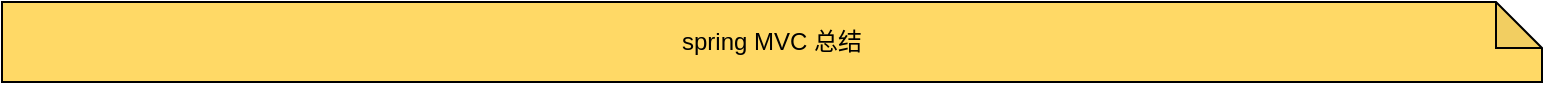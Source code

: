 <mxfile version="20.5.1" type="github">
  <diagram id="TpOZcYtLI7KaRlPRGoSv" name="第 1 页">
    <mxGraphModel dx="1065" dy="1638" grid="1" gridSize="10" guides="1" tooltips="1" connect="1" arrows="1" fold="1" page="1" pageScale="1" pageWidth="827" pageHeight="1169" math="0" shadow="0">
      <root>
        <mxCell id="0" />
        <mxCell id="1" parent="0" />
        <mxCell id="xa0kKUWkQg2LBmiIUOz2-5" value="spring MVC 总结" style="shape=note;whiteSpace=wrap;html=1;backgroundOutline=1;darkOpacity=0.05;fillColor=#FFD966;size=23;" vertex="1" parent="1">
          <mxGeometry x="20" y="-1140" width="770" height="40" as="geometry" />
        </mxCell>
      </root>
    </mxGraphModel>
  </diagram>
</mxfile>
